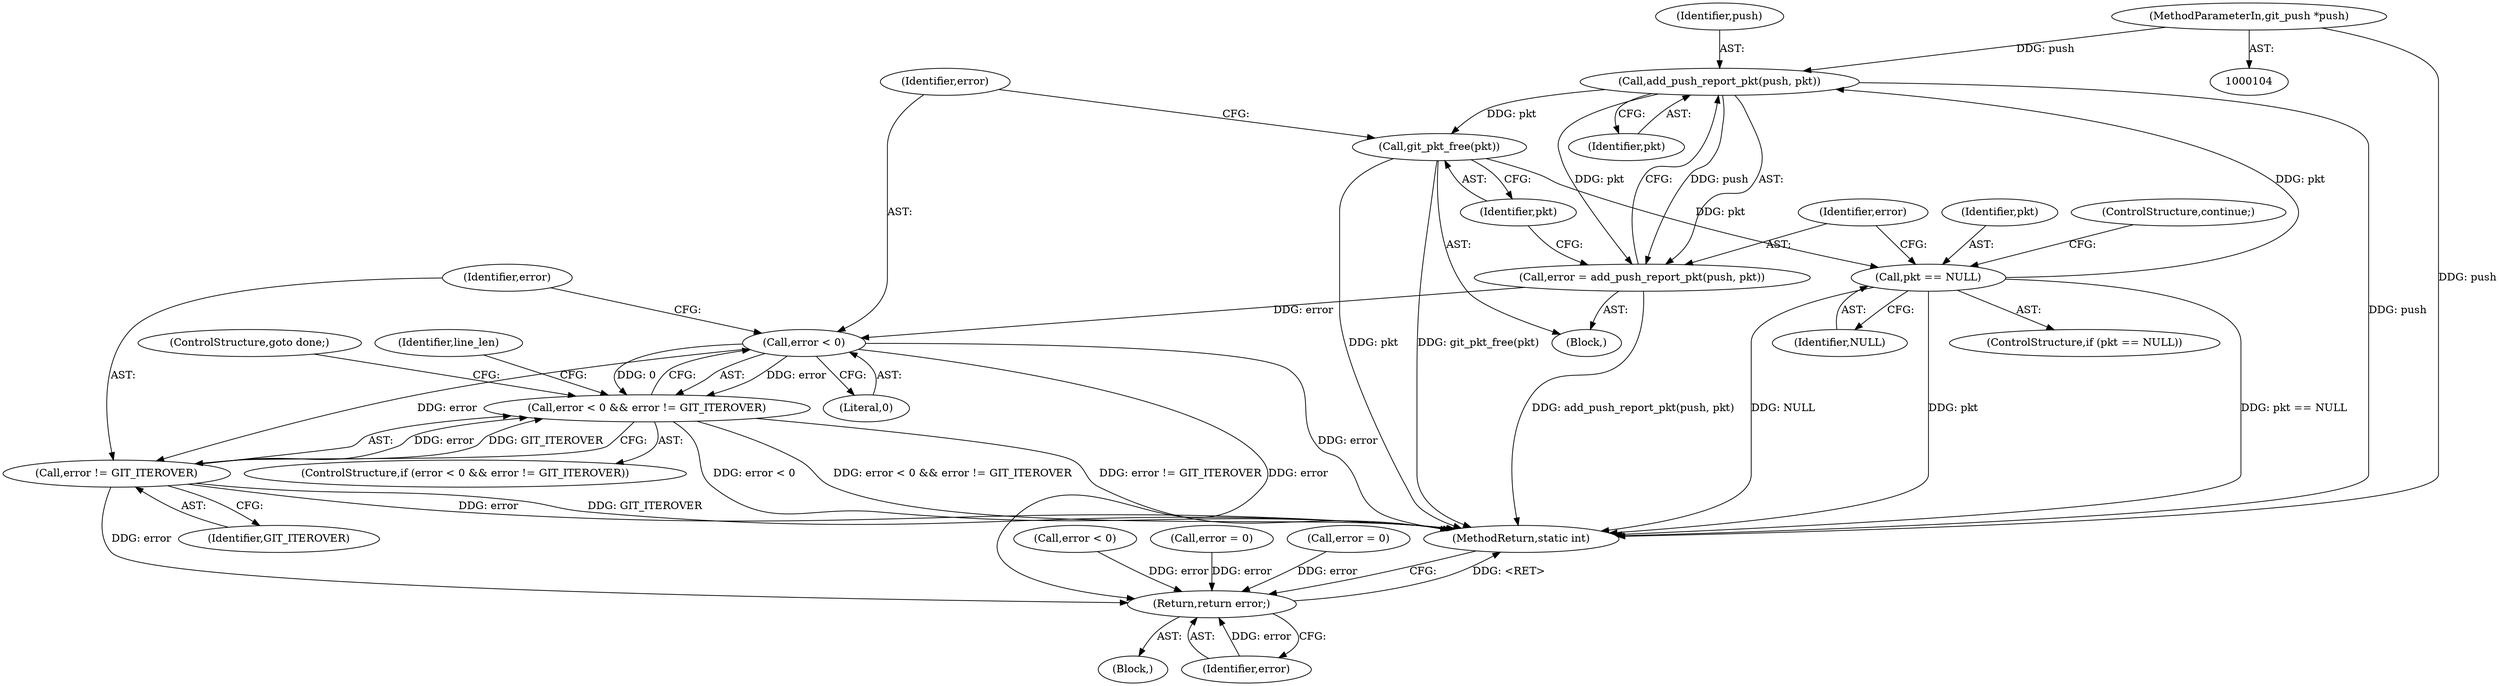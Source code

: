digraph "0_libgit2_84d30d569ada986f3eef527cbdb932643c2dd037@pointer" {
"1000105" [label="(MethodParameterIn,git_push *push)"];
"1000206" [label="(Call,add_push_report_pkt(push, pkt))"];
"1000204" [label="(Call,error = add_push_report_pkt(push, pkt))"];
"1000213" [label="(Call,error < 0)"];
"1000212" [label="(Call,error < 0 && error != GIT_ITEROVER)"];
"1000216" [label="(Call,error != GIT_ITEROVER)"];
"1000229" [label="(Return,return error;)"];
"1000209" [label="(Call,git_pkt_free(pkt))"];
"1000200" [label="(Call,pkt == NULL)"];
"1000105" [label="(MethodParameterIn,git_push *push)"];
"1000211" [label="(ControlStructure,if (error < 0 && error != GIT_ITEROVER))"];
"1000219" [label="(ControlStructure,goto done;)"];
"1000157" [label="(Identifier,line_len)"];
"1000202" [label="(Identifier,NULL)"];
"1000216" [label="(Call,error != GIT_ITEROVER)"];
"1000207" [label="(Identifier,push)"];
"1000200" [label="(Call,pkt == NULL)"];
"1000108" [label="(Block,)"];
"1000230" [label="(Identifier,error)"];
"1000209" [label="(Call,git_pkt_free(pkt))"];
"1000187" [label="(Call,error < 0)"];
"1000204" [label="(Call,error = add_push_report_pkt(push, pkt))"];
"1000212" [label="(Call,error < 0 && error != GIT_ITEROVER)"];
"1000208" [label="(Identifier,pkt)"];
"1000201" [label="(Identifier,pkt)"];
"1000206" [label="(Call,add_push_report_pkt(push, pkt))"];
"1000205" [label="(Identifier,error)"];
"1000231" [label="(MethodReturn,static int)"];
"1000218" [label="(Identifier,GIT_ITEROVER)"];
"1000214" [label="(Identifier,error)"];
"1000215" [label="(Literal,0)"];
"1000220" [label="(Call,error = 0)"];
"1000159" [label="(Block,)"];
"1000203" [label="(ControlStructure,continue;)"];
"1000213" [label="(Call,error < 0)"];
"1000181" [label="(Call,error = 0)"];
"1000210" [label="(Identifier,pkt)"];
"1000199" [label="(ControlStructure,if (pkt == NULL))"];
"1000229" [label="(Return,return error;)"];
"1000217" [label="(Identifier,error)"];
"1000105" -> "1000104"  [label="AST: "];
"1000105" -> "1000231"  [label="DDG: push"];
"1000105" -> "1000206"  [label="DDG: push"];
"1000206" -> "1000204"  [label="AST: "];
"1000206" -> "1000208"  [label="CFG: "];
"1000207" -> "1000206"  [label="AST: "];
"1000208" -> "1000206"  [label="AST: "];
"1000204" -> "1000206"  [label="CFG: "];
"1000206" -> "1000231"  [label="DDG: push"];
"1000206" -> "1000204"  [label="DDG: push"];
"1000206" -> "1000204"  [label="DDG: pkt"];
"1000200" -> "1000206"  [label="DDG: pkt"];
"1000206" -> "1000209"  [label="DDG: pkt"];
"1000204" -> "1000159"  [label="AST: "];
"1000205" -> "1000204"  [label="AST: "];
"1000210" -> "1000204"  [label="CFG: "];
"1000204" -> "1000231"  [label="DDG: add_push_report_pkt(push, pkt)"];
"1000204" -> "1000213"  [label="DDG: error"];
"1000213" -> "1000212"  [label="AST: "];
"1000213" -> "1000215"  [label="CFG: "];
"1000214" -> "1000213"  [label="AST: "];
"1000215" -> "1000213"  [label="AST: "];
"1000217" -> "1000213"  [label="CFG: "];
"1000212" -> "1000213"  [label="CFG: "];
"1000213" -> "1000231"  [label="DDG: error"];
"1000213" -> "1000212"  [label="DDG: error"];
"1000213" -> "1000212"  [label="DDG: 0"];
"1000213" -> "1000216"  [label="DDG: error"];
"1000213" -> "1000229"  [label="DDG: error"];
"1000212" -> "1000211"  [label="AST: "];
"1000212" -> "1000216"  [label="CFG: "];
"1000216" -> "1000212"  [label="AST: "];
"1000157" -> "1000212"  [label="CFG: "];
"1000219" -> "1000212"  [label="CFG: "];
"1000212" -> "1000231"  [label="DDG: error < 0 && error != GIT_ITEROVER"];
"1000212" -> "1000231"  [label="DDG: error != GIT_ITEROVER"];
"1000212" -> "1000231"  [label="DDG: error < 0"];
"1000216" -> "1000212"  [label="DDG: error"];
"1000216" -> "1000212"  [label="DDG: GIT_ITEROVER"];
"1000216" -> "1000218"  [label="CFG: "];
"1000217" -> "1000216"  [label="AST: "];
"1000218" -> "1000216"  [label="AST: "];
"1000216" -> "1000231"  [label="DDG: error"];
"1000216" -> "1000231"  [label="DDG: GIT_ITEROVER"];
"1000216" -> "1000229"  [label="DDG: error"];
"1000229" -> "1000108"  [label="AST: "];
"1000229" -> "1000230"  [label="CFG: "];
"1000230" -> "1000229"  [label="AST: "];
"1000231" -> "1000229"  [label="CFG: "];
"1000229" -> "1000231"  [label="DDG: <RET>"];
"1000230" -> "1000229"  [label="DDG: error"];
"1000220" -> "1000229"  [label="DDG: error"];
"1000181" -> "1000229"  [label="DDG: error"];
"1000187" -> "1000229"  [label="DDG: error"];
"1000209" -> "1000159"  [label="AST: "];
"1000209" -> "1000210"  [label="CFG: "];
"1000210" -> "1000209"  [label="AST: "];
"1000214" -> "1000209"  [label="CFG: "];
"1000209" -> "1000231"  [label="DDG: git_pkt_free(pkt)"];
"1000209" -> "1000231"  [label="DDG: pkt"];
"1000209" -> "1000200"  [label="DDG: pkt"];
"1000200" -> "1000199"  [label="AST: "];
"1000200" -> "1000202"  [label="CFG: "];
"1000201" -> "1000200"  [label="AST: "];
"1000202" -> "1000200"  [label="AST: "];
"1000203" -> "1000200"  [label="CFG: "];
"1000205" -> "1000200"  [label="CFG: "];
"1000200" -> "1000231"  [label="DDG: pkt"];
"1000200" -> "1000231"  [label="DDG: pkt == NULL"];
"1000200" -> "1000231"  [label="DDG: NULL"];
}
